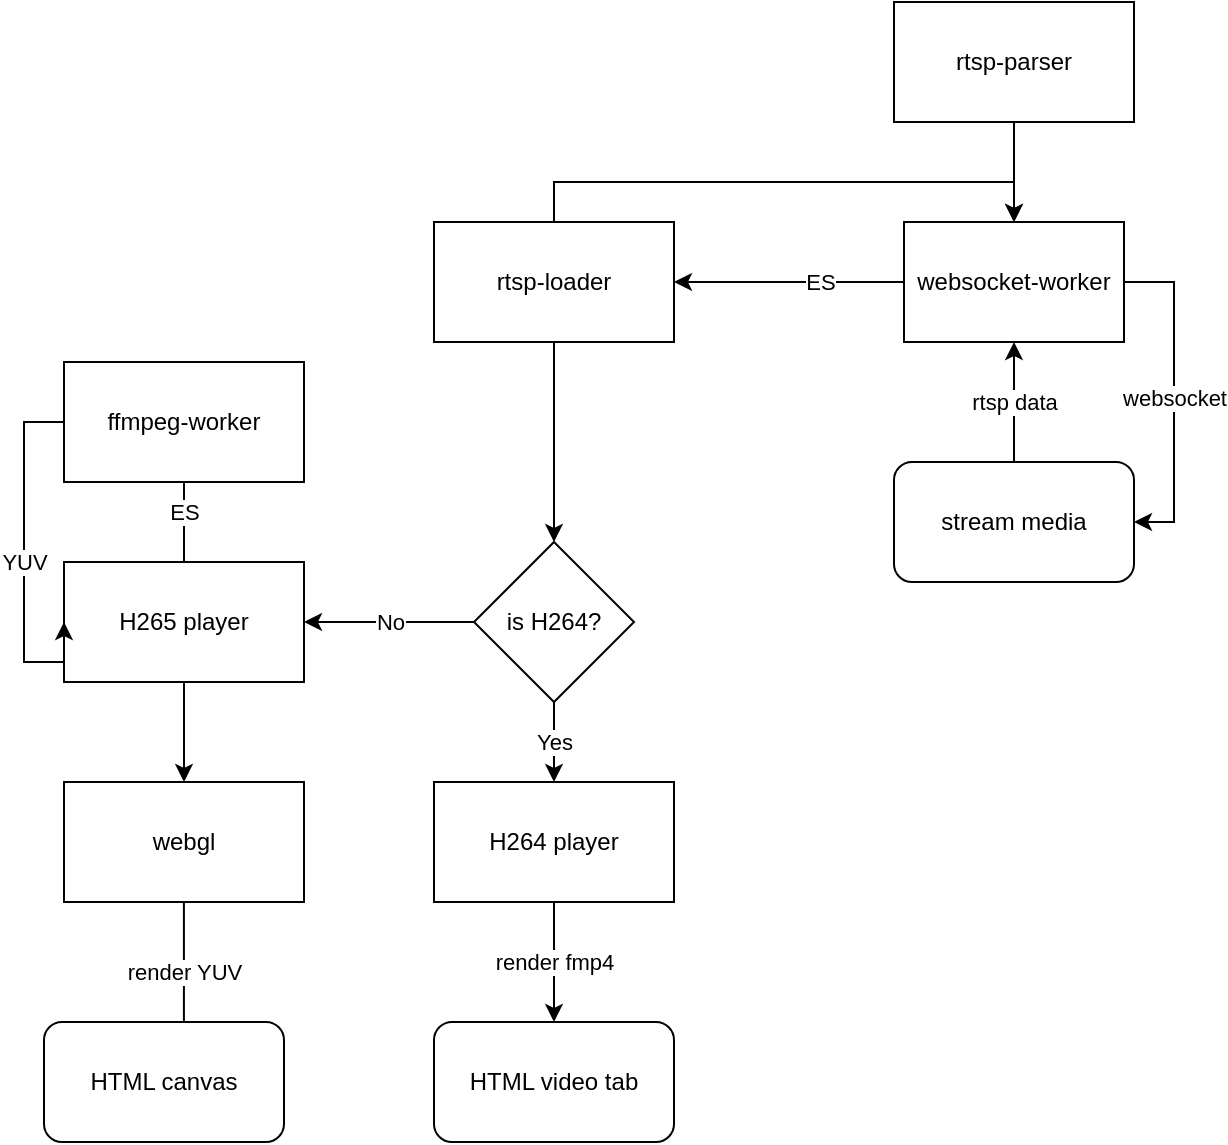 <mxfile version="13.8.8" type="github">
  <diagram id="TInFRDa1966IDE_oLq5r" name="Page-1">
    <mxGraphModel dx="671" dy="512" grid="1" gridSize="10" guides="1" tooltips="1" connect="1" arrows="1" fold="1" page="1" pageScale="1" pageWidth="827" pageHeight="1169" math="0" shadow="0">
      <root>
        <mxCell id="0" />
        <mxCell id="1" parent="0" />
        <mxCell id="1olahJo4whyGailEglOh-26" style="edgeStyle=orthogonalEdgeStyle;rounded=0;orthogonalLoop=1;jettySize=auto;html=1;entryX=0.5;entryY=0;entryDx=0;entryDy=0;" edge="1" parent="1" source="3s3UNYBAsLfA4cehuooJ-1" target="1olahJo4whyGailEglOh-4">
          <mxGeometry relative="1" as="geometry" />
        </mxCell>
        <mxCell id="1olahJo4whyGailEglOh-45" style="edgeStyle=orthogonalEdgeStyle;rounded=0;orthogonalLoop=1;jettySize=auto;html=1;entryX=0.5;entryY=0;entryDx=0;entryDy=0;" edge="1" parent="1" source="3s3UNYBAsLfA4cehuooJ-1" target="1olahJo4whyGailEglOh-2">
          <mxGeometry relative="1" as="geometry">
            <Array as="points">
              <mxPoint x="425" y="100" />
              <mxPoint x="655" y="100" />
            </Array>
          </mxGeometry>
        </mxCell>
        <mxCell id="3s3UNYBAsLfA4cehuooJ-1" value="rtsp-loader" style="rounded=0;whiteSpace=wrap;html=1;" parent="1" vertex="1">
          <mxGeometry x="365" y="120" width="120" height="60" as="geometry" />
        </mxCell>
        <mxCell id="1olahJo4whyGailEglOh-46" style="edgeStyle=orthogonalEdgeStyle;rounded=0;orthogonalLoop=1;jettySize=auto;html=1;entryX=0.5;entryY=0;entryDx=0;entryDy=0;" edge="1" parent="1" source="1olahJo4whyGailEglOh-1" target="1olahJo4whyGailEglOh-2">
          <mxGeometry relative="1" as="geometry" />
        </mxCell>
        <mxCell id="1olahJo4whyGailEglOh-1" value="rtsp-parser" style="rounded=0;whiteSpace=wrap;html=1;" vertex="1" parent="1">
          <mxGeometry x="595" y="10" width="120" height="60" as="geometry" />
        </mxCell>
        <mxCell id="1olahJo4whyGailEglOh-42" style="edgeStyle=orthogonalEdgeStyle;rounded=0;orthogonalLoop=1;jettySize=auto;html=1;entryX=1;entryY=0.5;entryDx=0;entryDy=0;" edge="1" parent="1" source="1olahJo4whyGailEglOh-2" target="3s3UNYBAsLfA4cehuooJ-1">
          <mxGeometry relative="1" as="geometry" />
        </mxCell>
        <mxCell id="1olahJo4whyGailEglOh-43" value="ES" style="edgeLabel;html=1;align=center;verticalAlign=middle;resizable=0;points=[];" vertex="1" connectable="0" parent="1olahJo4whyGailEglOh-42">
          <mxGeometry x="-0.265" relative="1" as="geometry">
            <mxPoint as="offset" />
          </mxGeometry>
        </mxCell>
        <mxCell id="1olahJo4whyGailEglOh-48" value="websocket" style="edgeStyle=orthogonalEdgeStyle;rounded=0;orthogonalLoop=1;jettySize=auto;html=1;entryX=1;entryY=0.5;entryDx=0;entryDy=0;" edge="1" parent="1" source="1olahJo4whyGailEglOh-2" target="1olahJo4whyGailEglOh-3">
          <mxGeometry relative="1" as="geometry">
            <Array as="points">
              <mxPoint x="735" y="150" />
              <mxPoint x="735" y="270" />
            </Array>
          </mxGeometry>
        </mxCell>
        <mxCell id="1olahJo4whyGailEglOh-2" value="websocket-worker" style="rounded=0;whiteSpace=wrap;html=1;" vertex="1" parent="1">
          <mxGeometry x="600" y="120" width="110" height="60" as="geometry" />
        </mxCell>
        <mxCell id="1olahJo4whyGailEglOh-47" value="rtsp data" style="edgeStyle=orthogonalEdgeStyle;rounded=0;orthogonalLoop=1;jettySize=auto;html=1;" edge="1" parent="1" source="1olahJo4whyGailEglOh-3" target="1olahJo4whyGailEglOh-2">
          <mxGeometry relative="1" as="geometry" />
        </mxCell>
        <mxCell id="1olahJo4whyGailEglOh-3" value="stream media" style="rounded=1;whiteSpace=wrap;html=1;" vertex="1" parent="1">
          <mxGeometry x="595" y="240" width="120" height="60" as="geometry" />
        </mxCell>
        <mxCell id="1olahJo4whyGailEglOh-27" value="Yes" style="edgeStyle=orthogonalEdgeStyle;rounded=0;orthogonalLoop=1;jettySize=auto;html=1;entryX=0.5;entryY=0;entryDx=0;entryDy=0;" edge="1" parent="1" source="1olahJo4whyGailEglOh-4" target="1olahJo4whyGailEglOh-6">
          <mxGeometry relative="1" as="geometry" />
        </mxCell>
        <mxCell id="1olahJo4whyGailEglOh-28" value="No" style="edgeStyle=orthogonalEdgeStyle;rounded=0;orthogonalLoop=1;jettySize=auto;html=1;entryX=1;entryY=0.5;entryDx=0;entryDy=0;" edge="1" parent="1" source="1olahJo4whyGailEglOh-4" target="1olahJo4whyGailEglOh-5">
          <mxGeometry relative="1" as="geometry" />
        </mxCell>
        <mxCell id="1olahJo4whyGailEglOh-4" value="is H264?" style="rhombus;whiteSpace=wrap;html=1;" vertex="1" parent="1">
          <mxGeometry x="385" y="280" width="80" height="80" as="geometry" />
        </mxCell>
        <mxCell id="1olahJo4whyGailEglOh-29" style="edgeStyle=orthogonalEdgeStyle;rounded=0;orthogonalLoop=1;jettySize=auto;html=1;entryX=0.5;entryY=0;entryDx=0;entryDy=0;" edge="1" parent="1" source="1olahJo4whyGailEglOh-5" target="1olahJo4whyGailEglOh-7">
          <mxGeometry relative="1" as="geometry" />
        </mxCell>
        <mxCell id="1olahJo4whyGailEglOh-33" value="ES" style="edgeStyle=orthogonalEdgeStyle;rounded=0;orthogonalLoop=1;jettySize=auto;html=1;entryX=0.5;entryY=1;entryDx=0;entryDy=0;" edge="1" parent="1" source="1olahJo4whyGailEglOh-5">
          <mxGeometry relative="1" as="geometry">
            <mxPoint x="240" y="240" as="targetPoint" />
          </mxGeometry>
        </mxCell>
        <mxCell id="1olahJo4whyGailEglOh-5" value="H265 player" style="rounded=0;whiteSpace=wrap;html=1;" vertex="1" parent="1">
          <mxGeometry x="180" y="290" width="120" height="60" as="geometry" />
        </mxCell>
        <mxCell id="1olahJo4whyGailEglOh-36" value="render fmp4" style="edgeStyle=orthogonalEdgeStyle;rounded=0;orthogonalLoop=1;jettySize=auto;html=1;" edge="1" parent="1" source="1olahJo4whyGailEglOh-6" target="1olahJo4whyGailEglOh-9">
          <mxGeometry relative="1" as="geometry" />
        </mxCell>
        <mxCell id="1olahJo4whyGailEglOh-6" value="H264 player" style="rounded=0;whiteSpace=wrap;html=1;" vertex="1" parent="1">
          <mxGeometry x="365" y="400" width="120" height="60" as="geometry" />
        </mxCell>
        <mxCell id="1olahJo4whyGailEglOh-31" value="render YUV" style="edgeStyle=orthogonalEdgeStyle;rounded=0;orthogonalLoop=1;jettySize=auto;html=1;entryX=0.583;entryY=0.167;entryDx=0;entryDy=0;entryPerimeter=0;" edge="1" parent="1" source="1olahJo4whyGailEglOh-7" target="1olahJo4whyGailEglOh-8">
          <mxGeometry relative="1" as="geometry" />
        </mxCell>
        <mxCell id="1olahJo4whyGailEglOh-7" value="webgl" style="rounded=0;whiteSpace=wrap;html=1;" vertex="1" parent="1">
          <mxGeometry x="180" y="400" width="120" height="60" as="geometry" />
        </mxCell>
        <mxCell id="1olahJo4whyGailEglOh-8" value="HTML canvas" style="rounded=1;whiteSpace=wrap;html=1;" vertex="1" parent="1">
          <mxGeometry x="170" y="520" width="120" height="60" as="geometry" />
        </mxCell>
        <mxCell id="1olahJo4whyGailEglOh-9" value="HTML video tab" style="rounded=1;whiteSpace=wrap;html=1;" vertex="1" parent="1">
          <mxGeometry x="365" y="520" width="120" height="60" as="geometry" />
        </mxCell>
        <mxCell id="1olahJo4whyGailEglOh-34" value="YUV" style="edgeStyle=orthogonalEdgeStyle;rounded=0;orthogonalLoop=1;jettySize=auto;html=1;entryX=0;entryY=0.5;entryDx=0;entryDy=0;" edge="1" parent="1" target="1olahJo4whyGailEglOh-5">
          <mxGeometry relative="1" as="geometry">
            <mxPoint x="180" y="220" as="sourcePoint" />
            <Array as="points">
              <mxPoint x="160" y="220" />
              <mxPoint x="160" y="340" />
            </Array>
          </mxGeometry>
        </mxCell>
        <mxCell id="1olahJo4whyGailEglOh-32" value="ffmpeg-worker" style="rounded=0;whiteSpace=wrap;html=1;" vertex="1" parent="1">
          <mxGeometry x="180" y="190" width="120" height="60" as="geometry" />
        </mxCell>
      </root>
    </mxGraphModel>
  </diagram>
</mxfile>
